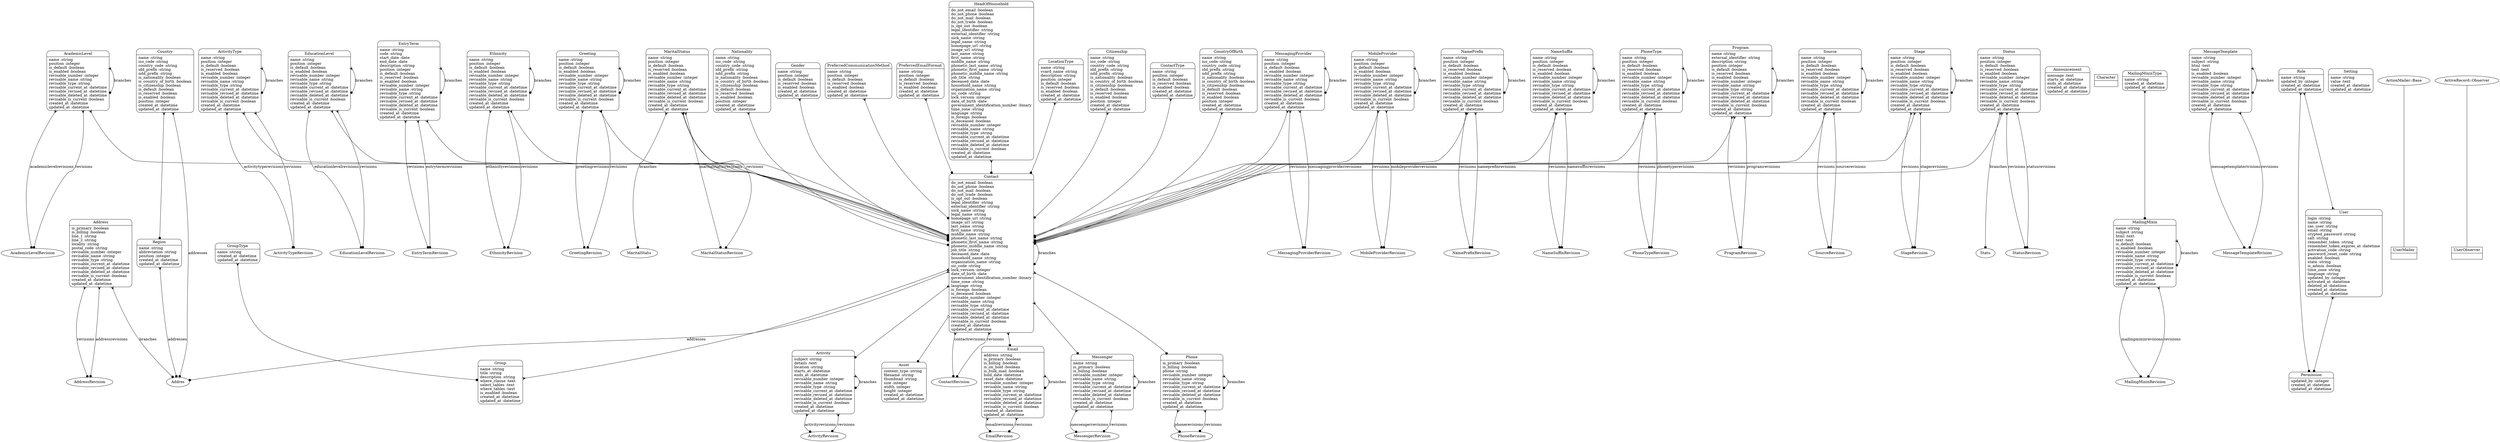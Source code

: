 digraph models_diagram {
	graph[overlap=false, splines=true]
	"AcademicLevel" [shape=Mrecord, label="{AcademicLevel|name :string\lposition :integer\lis_default :boolean\lis_enabled :boolean\lrevisable_number :integer\lrevisable_name :string\lrevisable_type :string\lrevisable_current_at :datetime\lrevisable_revised_at :datetime\lrevisable_deleted_at :datetime\lrevisable_is_current :boolean\lcreated_at :datetime\lupdated_at :datetime\l}"]
	"Activity" [shape=Mrecord, label="{Activity|subject :string\ldetails :text\llocation :string\lstarts_at :datetime\lends_at :datetime\lrevisable_number :integer\lrevisable_name :string\lrevisable_type :string\lrevisable_current_at :datetime\lrevisable_revised_at :datetime\lrevisable_deleted_at :datetime\lrevisable_is_current :boolean\lcreated_at :datetime\lupdated_at :datetime\l}"]
	"ActivityType" [shape=Mrecord, label="{ActivityType|name :string\lposition :integer\lis_default :boolean\lis_reserved :boolean\lis_enabled :boolean\lrevisable_number :integer\lrevisable_name :string\lrevisable_type :string\lrevisable_current_at :datetime\lrevisable_revised_at :datetime\lrevisable_deleted_at :datetime\lrevisable_is_current :boolean\lcreated_at :datetime\lupdated_at :datetime\l}"]
	"Address" [shape=Mrecord, label="{Address|is_primary :boolean\lis_billing :boolean\lline_1 :string\lline_2 :string\llocality :string\lpostal_code :string\lrevisable_number :integer\lrevisable_name :string\lrevisable_type :string\lrevisable_current_at :datetime\lrevisable_revised_at :datetime\lrevisable_deleted_at :datetime\lrevisable_is_current :boolean\lcreated_at :datetime\lupdated_at :datetime\l}"]
	"Announcement" [shape=Mrecord, label="{Announcement|message :text\lstarts_at :datetime\lends_at :datetime\lcreated_at :datetime\lupdated_at :datetime\l}"]
	"Asset" [shape=Mrecord, label="{Asset|content_type :string\lfilename :string\lthumbnail :string\lsize :integer\lwidth :integer\lheight :integer\lcreated_at :datetime\lupdated_at :datetime\l}"]
	"Character" [shape=record, label="{Character|}"]
	"Citizenship" [shape=Mrecord, label="{Citizenship|name :string\liso_code :string\lcountry_code :string\lidd_prefix :string\lndd_prefix :string\lis_nationality :boolean\lis_country_of_birth :boolean\lis_citizenship :boolean\lis_default :boolean\lis_reserved :boolean\lis_enabled :boolean\lposition :integer\lcreated_at :datetime\lupdated_at :datetime\l}"]
	"Contact" [shape=Mrecord, label="{Contact|do_not_email :boolean\ldo_not_phone :boolean\ldo_not_mail :boolean\ldo_not_trade :boolean\lis_opt_out :boolean\llegal_identifier :string\lexternal_identifier :string\lnick_name :string\llegal_name :string\lhomepage_url :string\limage_url :string\llast_name :string\lfirst_name :string\lmiddle_name :string\lphonetic_last_name :string\lphonetic_first_name :string\lphonetic_middle_name :string\ljob_title :string\ldeceased_date :date\lhousehold_name :string\lorganization_name :string\lsic_code :string\llock_version :integer\ldate_of_birth :date\lgovernment_identification_number :binary\ltime_zone :string\llanguage :string\lis_foreign :boolean\lis_deceased :boolean\lrevisable_number :integer\lrevisable_name :string\lrevisable_type :string\lrevisable_current_at :datetime\lrevisable_revised_at :datetime\lrevisable_deleted_at :datetime\lrevisable_is_current :boolean\lcreated_at :datetime\lupdated_at :datetime\l}"]
	"ContactType" [shape=Mrecord, label="{ContactType|name :string\lposition :integer\lis_default :boolean\lis_reserved :boolean\lis_enabled :boolean\lcreated_at :datetime\lupdated_at :datetime\l}"]
	"Country" [shape=Mrecord, label="{Country|name :string\liso_code :string\lcountry_code :string\lidd_prefix :string\lndd_prefix :string\lis_nationality :boolean\lis_country_of_birth :boolean\lis_citizenship :boolean\lis_default :boolean\lis_reserved :boolean\lis_enabled :boolean\lposition :integer\lcreated_at :datetime\lupdated_at :datetime\l}"]
	"CountryOfBirth" [shape=Mrecord, label="{CountryOfBirth|name :string\liso_code :string\lcountry_code :string\lidd_prefix :string\lndd_prefix :string\lis_nationality :boolean\lis_country_of_birth :boolean\lis_citizenship :boolean\lis_default :boolean\lis_reserved :boolean\lis_enabled :boolean\lposition :integer\lcreated_at :datetime\lupdated_at :datetime\l}"]
	"EducationLevel" [shape=Mrecord, label="{EducationLevel|name :string\lposition :integer\lis_default :boolean\lis_enabled :boolean\lrevisable_number :integer\lrevisable_name :string\lrevisable_type :string\lrevisable_current_at :datetime\lrevisable_revised_at :datetime\lrevisable_deleted_at :datetime\lrevisable_is_current :boolean\lcreated_at :datetime\lupdated_at :datetime\l}"]
	"Email" [shape=Mrecord, label="{Email|address :string\lis_primary :boolean\lis_billing :boolean\lis_on_hold :boolean\lis_bulk_mail :boolean\lhold_date :datetime\lreset_date :datetime\lrevisable_number :integer\lrevisable_name :string\lrevisable_type :string\lrevisable_current_at :datetime\lrevisable_revised_at :datetime\lrevisable_deleted_at :datetime\lrevisable_is_current :boolean\lcreated_at :datetime\lupdated_at :datetime\l}"]
	"EntryTerm" [shape=Mrecord, label="{EntryTerm|name :string\lcode :string\lstart_date :date\lend_date :date\ldescription :string\lposition :integer\lis_default :boolean\lis_reserved :boolean\lis_enabled :boolean\lrevisable_number :integer\lrevisable_name :string\lrevisable_type :string\lrevisable_current_at :datetime\lrevisable_revised_at :datetime\lrevisable_deleted_at :datetime\lrevisable_is_current :boolean\lcreated_at :datetime\lupdated_at :datetime\l}"]
	"Ethnicity" [shape=Mrecord, label="{Ethnicity|name :string\lposition :integer\lis_default :boolean\lis_enabled :boolean\lrevisable_number :integer\lrevisable_name :string\lrevisable_type :string\lrevisable_current_at :datetime\lrevisable_revised_at :datetime\lrevisable_deleted_at :datetime\lrevisable_is_current :boolean\lcreated_at :datetime\lupdated_at :datetime\l}"]
	"Gender" [shape=Mrecord, label="{Gender|name :string\lposition :integer\lis_default :boolean\lis_reserved :boolean\lis_enabled :boolean\lcreated_at :datetime\lupdated_at :datetime\l}"]
	"Greeting" [shape=Mrecord, label="{Greeting|name :string\lposition :integer\lis_default :boolean\lis_enabled :boolean\lrevisable_number :integer\lrevisable_name :string\lrevisable_type :string\lrevisable_current_at :datetime\lrevisable_revised_at :datetime\lrevisable_deleted_at :datetime\lrevisable_is_current :boolean\lcreated_at :datetime\lupdated_at :datetime\l}"]
	"Group" [shape=Mrecord, label="{Group|name :string\ltitle :string\ldescription :string\lwhere_clause :text\lselect_tables :text\lwhere_tables :text\lis_enabled :boolean\lcreated_at :datetime\lupdated_at :datetime\l}"]
	"GroupType" [shape=Mrecord, label="{GroupType|name :string\lcreated_at :datetime\lupdated_at :datetime\l}"]
	"HeadOfHousehold" [shape=Mrecord, label="{HeadOfHousehold|do_not_email :boolean\ldo_not_phone :boolean\ldo_not_mail :boolean\ldo_not_trade :boolean\lis_opt_out :boolean\llegal_identifier :string\lexternal_identifier :string\lnick_name :string\llegal_name :string\lhomepage_url :string\limage_url :string\llast_name :string\lfirst_name :string\lmiddle_name :string\lphonetic_last_name :string\lphonetic_first_name :string\lphonetic_middle_name :string\ljob_title :string\ldeceased_date :date\lhousehold_name :string\lorganization_name :string\lsic_code :string\llock_version :integer\ldate_of_birth :date\lgovernment_identification_number :binary\ltime_zone :string\llanguage :string\lis_foreign :boolean\lis_deceased :boolean\lrevisable_number :integer\lrevisable_name :string\lrevisable_type :string\lrevisable_current_at :datetime\lrevisable_revised_at :datetime\lrevisable_deleted_at :datetime\lrevisable_is_current :boolean\lcreated_at :datetime\lupdated_at :datetime\l}"]
	"LocationType" [shape=Mrecord, label="{LocationType|name :string\lvcard_name :string\ldescription :string\lposition :integer\lis_default :boolean\lis_reserved :boolean\lis_enabled :boolean\lcreated_at :datetime\lupdated_at :datetime\l}"]
	"MailingMixin" [shape=Mrecord, label="{MailingMixin|name :string\lsubject :string\lhtml :text\ltext :text\lis_default :boolean\lis_enabled :boolean\lrevisable_number :integer\lrevisable_name :string\lrevisable_type :string\lrevisable_current_at :datetime\lrevisable_revised_at :datetime\lrevisable_deleted_at :datetime\lrevisable_is_current :boolean\lcreated_at :datetime\lupdated_at :datetime\l}"]
	"MailingMixinType" [shape=Mrecord, label="{MailingMixinType|name :string\lcreated_at :datetime\lupdated_at :datetime\l}"]
	"MaritalStatus" [shape=Mrecord, label="{MaritalStatus|name :string\lposition :integer\lis_default :boolean\lis_reserved :boolean\lis_enabled :boolean\lrevisable_number :integer\lrevisable_name :string\lrevisable_type :string\lrevisable_current_at :datetime\lrevisable_revised_at :datetime\lrevisable_deleted_at :datetime\lrevisable_is_current :boolean\lcreated_at :datetime\lupdated_at :datetime\l}"]
	"MessageTemplate" [shape=Mrecord, label="{MessageTemplate|name :string\lsubject :string\lhtml :text\ltext :text\lis_enabled :boolean\lrevisable_number :integer\lrevisable_name :string\lrevisable_type :string\lrevisable_current_at :datetime\lrevisable_revised_at :datetime\lrevisable_deleted_at :datetime\lrevisable_is_current :boolean\lcreated_at :datetime\lupdated_at :datetime\l}"]
	"MessagingProvider" [shape=Mrecord, label="{MessagingProvider|name :string\lposition :integer\lis_default :boolean\lis_enabled :boolean\lrevisable_number :integer\lrevisable_name :string\lrevisable_type :string\lrevisable_current_at :datetime\lrevisable_revised_at :datetime\lrevisable_deleted_at :datetime\lrevisable_is_current :boolean\lcreated_at :datetime\lupdated_at :datetime\l}"]
	"Messenger" [shape=Mrecord, label="{Messenger|name :string\lis_primary :boolean\lis_billing :boolean\lrevisable_number :integer\lrevisable_name :string\lrevisable_type :string\lrevisable_current_at :datetime\lrevisable_revised_at :datetime\lrevisable_deleted_at :datetime\lrevisable_is_current :boolean\lcreated_at :datetime\lupdated_at :datetime\l}"]
	"MobileProvider" [shape=Mrecord, label="{MobileProvider|name :string\lposition :integer\lis_default :boolean\lis_enabled :boolean\lrevisable_number :integer\lrevisable_name :string\lrevisable_type :string\lrevisable_current_at :datetime\lrevisable_revised_at :datetime\lrevisable_deleted_at :datetime\lrevisable_is_current :boolean\lcreated_at :datetime\lupdated_at :datetime\l}"]
	"NamePrefix" [shape=Mrecord, label="{NamePrefix|name :string\lposition :integer\lis_default :boolean\lis_reserved :boolean\lis_enabled :boolean\lrevisable_number :integer\lrevisable_name :string\lrevisable_type :string\lrevisable_current_at :datetime\lrevisable_revised_at :datetime\lrevisable_deleted_at :datetime\lrevisable_is_current :boolean\lcreated_at :datetime\lupdated_at :datetime\l}"]
	"NameSuffix" [shape=Mrecord, label="{NameSuffix|name :string\lposition :integer\lis_default :boolean\lis_reserved :boolean\lis_enabled :boolean\lrevisable_number :integer\lrevisable_name :string\lrevisable_type :string\lrevisable_current_at :datetime\lrevisable_revised_at :datetime\lrevisable_deleted_at :datetime\lrevisable_is_current :boolean\lcreated_at :datetime\lupdated_at :datetime\l}"]
	"Nationality" [shape=Mrecord, label="{Nationality|name :string\liso_code :string\lcountry_code :string\lidd_prefix :string\lndd_prefix :string\lis_nationality :boolean\lis_country_of_birth :boolean\lis_citizenship :boolean\lis_default :boolean\lis_reserved :boolean\lis_enabled :boolean\lposition :integer\lcreated_at :datetime\lupdated_at :datetime\l}"]
	"Permission" [shape=Mrecord, label="{Permission|updated_by :integer\lcreated_at :datetime\lupdated_at :datetime\l}"]
	"Phone" [shape=Mrecord, label="{Phone|is_primary :boolean\lis_billing :boolean\lphone :string\lrevisable_number :integer\lrevisable_name :string\lrevisable_type :string\lrevisable_current_at :datetime\lrevisable_revised_at :datetime\lrevisable_deleted_at :datetime\lrevisable_is_current :boolean\lcreated_at :datetime\lupdated_at :datetime\l}"]
	"PhoneType" [shape=Mrecord, label="{PhoneType|name :string\lposition :integer\lis_default :boolean\lis_reserved :boolean\lis_enabled :boolean\lrevisable_number :integer\lrevisable_name :string\lrevisable_type :string\lrevisable_current_at :datetime\lrevisable_revised_at :datetime\lrevisable_deleted_at :datetime\lrevisable_is_current :boolean\lcreated_at :datetime\lupdated_at :datetime\l}"]
	"PreferredCommunicationMethod" [shape=Mrecord, label="{PreferredCommunicationMethod|name :string\lposition :integer\lis_default :boolean\lis_reserved :boolean\lis_enabled :boolean\lcreated_at :datetime\lupdated_at :datetime\l}"]
	"PreferredEmailFormat" [shape=Mrecord, label="{PreferredEmailFormat|name :string\lposition :integer\lis_default :boolean\lis_reserved :boolean\lis_enabled :boolean\lcreated_at :datetime\lupdated_at :datetime\l}"]
	"Program" [shape=Mrecord, label="{Program|name :string\lexternal_identifier :string\ldescription :string\lposition :integer\lis_default :boolean\lis_reserved :boolean\lis_enabled :boolean\lrevisable_number :integer\lrevisable_name :string\lrevisable_type :string\lrevisable_current_at :datetime\lrevisable_revised_at :datetime\lrevisable_deleted_at :datetime\lrevisable_is_current :boolean\lcreated_at :datetime\lupdated_at :datetime\l}"]
	"Region" [shape=Mrecord, label="{Region|name :string\labbreviation :string\lposition :integer\lcreated_at :datetime\lupdated_at :datetime\l}"]
	"Role" [shape=Mrecord, label="{Role|name :string\lupdated_by :integer\lcreated_at :datetime\lupdated_at :datetime\l}"]
	"Setting" [shape=Mrecord, label="{Setting|name :string\lvalue :text\lcreated_at :datetime\lupdated_at :datetime\l}"]
	"Source" [shape=Mrecord, label="{Source|name :string\lposition :integer\lis_default :boolean\lis_reserved :boolean\lis_enabled :boolean\lrevisable_number :integer\lrevisable_name :string\lrevisable_type :string\lrevisable_current_at :datetime\lrevisable_revised_at :datetime\lrevisable_deleted_at :datetime\lrevisable_is_current :boolean\lcreated_at :datetime\lupdated_at :datetime\l}"]
	"Stage" [shape=Mrecord, label="{Stage|name :string\lposition :integer\lis_default :boolean\lis_reserved :boolean\lis_enabled :boolean\lrevisable_number :integer\lrevisable_name :string\lrevisable_type :string\lrevisable_current_at :datetime\lrevisable_revised_at :datetime\lrevisable_deleted_at :datetime\lrevisable_is_current :boolean\lcreated_at :datetime\lupdated_at :datetime\l}"]
	"Status" [shape=Mrecord, label="{Status|name :string\lposition :integer\lis_default :boolean\lis_reserved :boolean\lis_enabled :boolean\lrevisable_number :integer\lrevisable_name :string\lrevisable_type :string\lrevisable_current_at :datetime\lrevisable_revised_at :datetime\lrevisable_deleted_at :datetime\lrevisable_is_current :boolean\lcreated_at :datetime\lupdated_at :datetime\l}"]
	"User" [shape=Mrecord, label="{User|login :string\lname :string\lcas_user :string\lemail :string\lcrypted_password :string\lsalt :string\lremember_token :string\lremember_token_expires_at :datetime\lactivation_code :string\lpassword_reset_code :string\lenabled :boolean\lstate :string\lis_admin :boolean\ltime_zone :string\llanguage :string\lupdated_by :integer\lactivated_at :datetime\ldeleted_at :datetime\lcreated_at :datetime\lupdated_at :datetime\l}"]
	"UserMailer" [shape=record, label="{UserMailer|}"]
	"UserObserver" [shape=record, label="{UserObserver|}"]
	"AcademicLevel" -> "AcademicLevelRevision" [label="academiclevelrevisions", arrowtail=crow, arrowhead=dot, dir=both]
	"AcademicLevel" -> "AcademicLevel" [label="branches", arrowtail=crow, arrowhead=dot, dir=both]
	"AcademicLevel" -> "Contact" [arrowtail=crow, arrowhead=dot, dir=both]
	"AcademicLevel" -> "AcademicLevelRevision" [label="revisions", arrowtail=crow, arrowhead=dot, dir=both]
	"Activity" -> "ActivityRevision" [label="activityrevisions", arrowtail=crow, arrowhead=dot, dir=both]
	"Activity" -> "Activity" [label="branches", arrowtail=crow, arrowhead=dot, dir=both]
	"Activity" -> "ActivityRevision" [label="revisions", arrowtail=crow, arrowhead=dot, dir=both]
	"ActivityType" -> "ActivityTypeRevision" [label="activitytyperevisions", arrowtail=crow, arrowhead=dot, dir=both]
	"ActivityType" -> "ActivityType" [label="branches", arrowtail=crow, arrowhead=dot, dir=both]
	"ActivityType" -> "Contact" [arrowtail=crow, arrowhead=dot, dir=both]
	"ActivityType" -> "ActivityTypeRevision" [label="revisions", arrowtail=crow, arrowhead=dot, dir=both]
	"Address" -> "AddressRevision" [label="addressrevisions", arrowtail=crow, arrowhead=dot, dir=both]
	"Address" -> "Addres" [label="branches", arrowtail=crow, arrowhead=dot, dir=both]
	"Address" -> "AddressRevision" [label="revisions", arrowtail=crow, arrowhead=dot, dir=both]
	"Citizenship" -> "Contact" [arrowtail=crow, arrowhead=dot, dir=both]
	"Contact" -> "ContactRevision" [label="contactrevisions", arrowtail=crow, arrowhead=dot, dir=both]
	"Contact" -> "Group" [arrowtail=crow, arrowhead=crow, dir=both]
	"Contact" -> "Email" [arrowtail=crow, arrowhead=dot, dir=both]
	"Contact" -> "Activity" [arrowtail=crow, arrowhead=dot, dir=both]
	"Contact" -> "Addres" [label="addresses", arrowtail=crow, arrowhead=dot, dir=both]
	"Contact" -> "Messenger" [arrowtail=crow, arrowhead=dot, dir=both]
	"Contact" -> "Contact" [label="branches", arrowtail=crow, arrowhead=dot, dir=both]
	"Contact" -> "Phone" [arrowtail=crow, arrowhead=dot, dir=both]
	"Contact" -> "Asset" [arrowtail=odot, arrowhead=dot, dir=both]
	"Contact" -> "ContactRevision" [label="revisions", arrowtail=crow, arrowhead=dot, dir=both]
	"ContactType" -> "Contact" [arrowtail=crow, arrowhead=dot, dir=both]
	"Country" -> "Addres" [label="addresses", arrowtail=crow, arrowhead=dot, dir=both]
	"Country" -> "Region" [arrowtail=crow, arrowhead=dot, dir=both]
	"CountryOfBirth" -> "Contact" [arrowtail=crow, arrowhead=dot, dir=both]
	"EducationLevel" -> "EducationLevel" [label="branches", arrowtail=crow, arrowhead=dot, dir=both]
	"EducationLevel" -> "Contact" [arrowtail=crow, arrowhead=dot, dir=both]
	"EducationLevel" -> "EducationLevelRevision" [label="educationlevelrevisions", arrowtail=crow, arrowhead=dot, dir=both]
	"EducationLevel" -> "EducationLevelRevision" [label="revisions", arrowtail=crow, arrowhead=dot, dir=both]
	"Email" -> "Email" [label="branches", arrowtail=crow, arrowhead=dot, dir=both]
	"Email" -> "EmailRevision" [label="emailrevisions", arrowtail=crow, arrowhead=dot, dir=both]
	"Email" -> "EmailRevision" [label="revisions", arrowtail=crow, arrowhead=dot, dir=both]
	"EntryTerm" -> "EntryTermRevision" [label="entrytermrevisions", arrowtail=crow, arrowhead=dot, dir=both]
	"EntryTerm" -> "EntryTerm" [label="branches", arrowtail=crow, arrowhead=dot, dir=both]
	"EntryTerm" -> "Contact" [arrowtail=crow, arrowhead=dot, dir=both]
	"EntryTerm" -> "EntryTermRevision" [label="revisions", arrowtail=crow, arrowhead=dot, dir=both]
	"Ethnicity" -> "Ethnicity" [label="branches", arrowtail=crow, arrowhead=dot, dir=both]
	"Ethnicity" -> "Contact" [arrowtail=crow, arrowhead=dot, dir=both]
	"Ethnicity" -> "EthnicityRevision" [label="ethnicityrevisions", arrowtail=crow, arrowhead=dot, dir=both]
	"Ethnicity" -> "EthnicityRevision" [label="revisions", arrowtail=crow, arrowhead=dot, dir=both]
	"Gender" -> "Contact" [arrowtail=crow, arrowhead=dot, dir=both]
	"Greeting" -> "GreetingRevision" [label="greetingrevisions", arrowtail=crow, arrowhead=dot, dir=both]
	"Greeting" -> "Greeting" [label="branches", arrowtail=crow, arrowhead=dot, dir=both]
	"Greeting" -> "Contact" [arrowtail=crow, arrowhead=dot, dir=both]
	"Greeting" -> "GreetingRevision" [label="revisions", arrowtail=crow, arrowhead=dot, dir=both]
	"GroupType" -> "Group" [arrowtail=crow, arrowhead=dot, dir=both]
	"HeadOfHousehold" -> "Contact" [arrowtail=crow, arrowhead=dot, dir=both]
	"LocationType" -> "Contact" [arrowtail=crow, arrowhead=dot, dir=both]
	"MailingMixin" -> "MailingMixinRevision" [label="mailingmixinrevisions", arrowtail=crow, arrowhead=dot, dir=both]
	"MailingMixin" -> "MailingMixin" [label="branches", arrowtail=crow, arrowhead=dot, dir=both]
	"MailingMixin" -> "MailingMixinRevision" [label="revisions", arrowtail=crow, arrowhead=dot, dir=both]
	"MailingMixinType" -> "MailingMixin" [arrowtail=crow, arrowhead=dot, dir=both]
	"MaritalStatus" -> "MaritalStatu" [label="branches", arrowtail=crow, arrowhead=dot, dir=both]
	"MaritalStatus" -> "Contact" [arrowtail=crow, arrowhead=dot, dir=both]
	"MaritalStatus" -> "MaritalStatusRevision" [label="maritalstatusrevisions", arrowtail=crow, arrowhead=dot, dir=both]
	"MaritalStatus" -> "MaritalStatusRevision" [label="revisions", arrowtail=crow, arrowhead=dot, dir=both]
	"MessageTemplate" -> "MessageTemplate" [label="branches", arrowtail=crow, arrowhead=dot, dir=both]
	"MessageTemplate" -> "MessageTemplateRivision" [label="messagetemplaterivisions", arrowtail=crow, arrowhead=dot, dir=both]
	"MessageTemplate" -> "MessageTemplateRivision" [label="revisions", arrowtail=crow, arrowhead=dot, dir=both]
	"MessagingProvider" -> "MessagingProvider" [label="branches", arrowtail=crow, arrowhead=dot, dir=both]
	"MessagingProvider" -> "Contact" [arrowtail=crow, arrowhead=dot, dir=both]
	"MessagingProvider" -> "MessagingProviderRevision" [label="messagingproviderrevisions", arrowtail=crow, arrowhead=dot, dir=both]
	"MessagingProvider" -> "MessagingProviderRevision" [label="revisions", arrowtail=crow, arrowhead=dot, dir=both]
	"Messenger" -> "Messenger" [label="branches", arrowtail=crow, arrowhead=dot, dir=both]
	"Messenger" -> "MessengerRevision" [label="messengerrevisions", arrowtail=crow, arrowhead=dot, dir=both]
	"Messenger" -> "MessengerRevision" [label="revisions", arrowtail=crow, arrowhead=dot, dir=both]
	"MobileProvider" -> "MobileProviderRevision" [label="mobileproviderrevisions", arrowtail=crow, arrowhead=dot, dir=both]
	"MobileProvider" -> "MobileProvider" [label="branches", arrowtail=crow, arrowhead=dot, dir=both]
	"MobileProvider" -> "Contact" [arrowtail=crow, arrowhead=dot, dir=both]
	"MobileProvider" -> "MobileProviderRevision" [label="revisions", arrowtail=crow, arrowhead=dot, dir=both]
	"NamePrefix" -> "NamePrefix" [label="branches", arrowtail=crow, arrowhead=dot, dir=both]
	"NamePrefix" -> "Contact" [arrowtail=crow, arrowhead=dot, dir=both]
	"NamePrefix" -> "NamePrefixRevision" [label="nameprefixrevisions", arrowtail=crow, arrowhead=dot, dir=both]
	"NamePrefix" -> "NamePrefixRevision" [label="revisions", arrowtail=crow, arrowhead=dot, dir=both]
	"NameSuffix" -> "NameSuffix" [label="branches", arrowtail=crow, arrowhead=dot, dir=both]
	"NameSuffix" -> "Contact" [arrowtail=crow, arrowhead=dot, dir=both]
	"NameSuffix" -> "NameSuffixRevision" [label="namesuffixrevisions", arrowtail=crow, arrowhead=dot, dir=both]
	"NameSuffix" -> "NameSuffixRevision" [label="revisions", arrowtail=crow, arrowhead=dot, dir=both]
	"Nationality" -> "Contact" [arrowtail=crow, arrowhead=dot, dir=both]
	"Phone" -> "PhoneRevision" [label="phonerevisions", arrowtail=crow, arrowhead=dot, dir=both]
	"Phone" -> "Phone" [label="branches", arrowtail=crow, arrowhead=dot, dir=both]
	"Phone" -> "PhoneRevision" [label="revisions", arrowtail=crow, arrowhead=dot, dir=both]
	"PhoneType" -> "PhoneType" [label="branches", arrowtail=crow, arrowhead=dot, dir=both]
	"PhoneType" -> "Contact" [arrowtail=crow, arrowhead=dot, dir=both]
	"PhoneType" -> "PhoneTypeRevision" [label="phonetyperevisions", arrowtail=crow, arrowhead=dot, dir=both]
	"PhoneType" -> "PhoneTypeRevision" [label="revisions", arrowtail=crow, arrowhead=dot, dir=both]
	"PreferredCommunicationMethod" -> "Contact" [arrowtail=crow, arrowhead=dot, dir=both]
	"PreferredEmailFormat" -> "Contact" [arrowtail=crow, arrowhead=dot, dir=both]
	"Program" -> "ProgramRevision" [label="programrevisions", arrowtail=crow, arrowhead=dot, dir=both]
	"Program" -> "Program" [label="branches", arrowtail=crow, arrowhead=dot, dir=both]
	"Program" -> "Contact" [arrowtail=crow, arrowhead=dot, dir=both]
	"Program" -> "ProgramRevision" [label="revisions", arrowtail=crow, arrowhead=dot, dir=both]
	"Region" -> "Addres" [label="addresses", arrowtail=crow, arrowhead=dot, dir=both]
	"Role" -> "User" [arrowtail=crow, arrowhead=crow, dir=both]
	"Role" -> "Permission" [arrowtail=crow, arrowhead=dot, dir=both]
	"Source" -> "Source" [label="branches", arrowtail=crow, arrowhead=dot, dir=both]
	"Source" -> "Contact" [arrowtail=crow, arrowhead=dot, dir=both]
	"Source" -> "SourceRevision" [label="sourcerevisions", arrowtail=crow, arrowhead=dot, dir=both]
	"Source" -> "SourceRevision" [label="revisions", arrowtail=crow, arrowhead=dot, dir=both]
	"Stage" -> "Stage" [label="branches", arrowtail=crow, arrowhead=dot, dir=both]
	"Stage" -> "Contact" [arrowtail=crow, arrowhead=dot, dir=both]
	"Stage" -> "StageRevision" [label="stagerevisions", arrowtail=crow, arrowhead=dot, dir=both]
	"Stage" -> "StageRevision" [label="revisions", arrowtail=crow, arrowhead=dot, dir=both]
	"Status" -> "Statu" [label="branches", arrowtail=crow, arrowhead=dot, dir=both]
	"Status" -> "Contact" [arrowtail=crow, arrowhead=dot, dir=both]
	"Status" -> "StatusRevision" [label="statusrevisions", arrowtail=crow, arrowhead=dot, dir=both]
	"Status" -> "StatusRevision" [label="revisions", arrowtail=crow, arrowhead=dot, dir=both]
	"User" -> "Permission" [arrowtail=crow, arrowhead=dot, dir=both]
	"ActionMailer::Base" -> "UserMailer" [label="", arrowhead="none", arrowtail="onormal"]
	"ActiveRecord::Observer" -> "UserObserver" [label="", arrowhead="none", arrowtail="onormal"]
}
